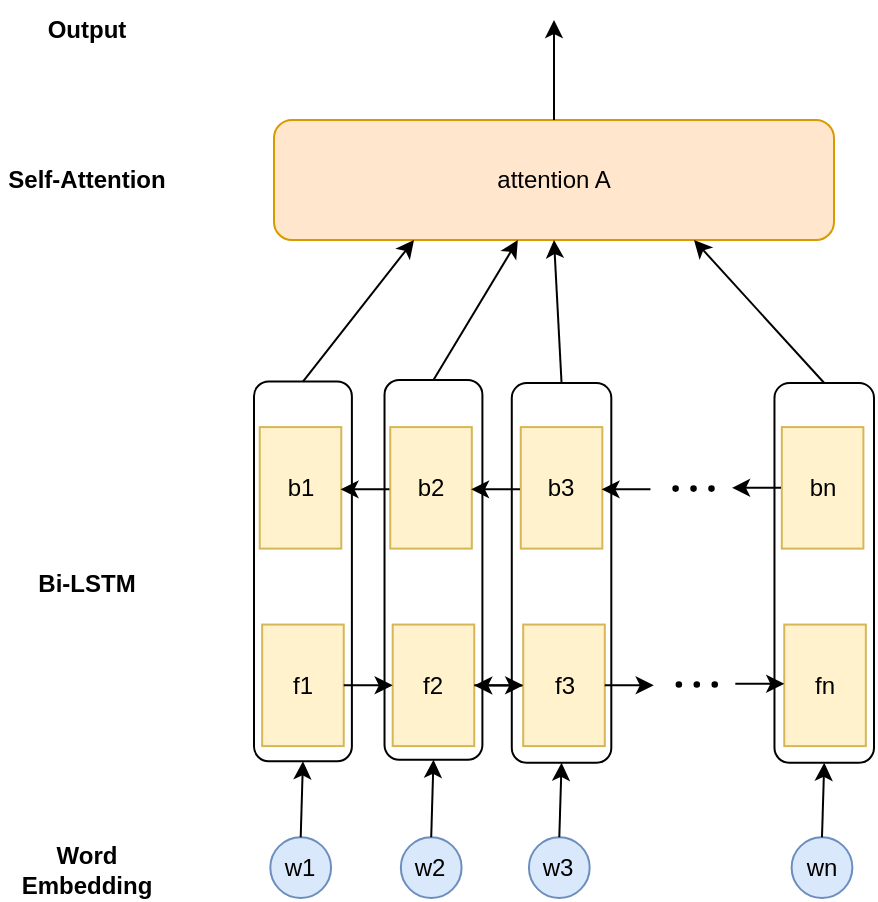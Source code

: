 <mxfile version="17.4.6" type="github">
  <diagram id="H1HA2Nj7DjGSjI18z90N" name="Page-1">
    <mxGraphModel dx="920" dy="436" grid="1" gridSize="10" guides="1" tooltips="1" connect="1" arrows="1" fold="1" page="1" pageScale="1" pageWidth="827" pageHeight="1169" math="0" shadow="0">
      <root>
        <mxCell id="0" />
        <mxCell id="1" parent="0" />
        <mxCell id="P13N5EHRVy5XeqDzWx6y-39" value="attention A" style="rounded=1;whiteSpace=wrap;html=1;fillColor=#ffe6cc;strokeColor=#d79b00;" parent="1" vertex="1">
          <mxGeometry x="200" y="120" width="280" height="60" as="geometry" />
        </mxCell>
        <mxCell id="P13N5EHRVy5XeqDzWx6y-41" value="" style="endArrow=classic;html=1;rounded=0;exitX=0;exitY=0.5;exitDx=0;exitDy=0;entryX=0.25;entryY=1;entryDx=0;entryDy=0;" parent="1" source="P13N5EHRVy5XeqDzWx6y-12" target="P13N5EHRVy5XeqDzWx6y-39" edge="1">
          <mxGeometry width="50" height="50" relative="1" as="geometry">
            <mxPoint x="300" y="330" as="sourcePoint" />
            <mxPoint x="350" y="280" as="targetPoint" />
          </mxGeometry>
        </mxCell>
        <mxCell id="P13N5EHRVy5XeqDzWx6y-42" value="" style="endArrow=classic;html=1;rounded=0;exitX=0;exitY=0.5;exitDx=0;exitDy=0;" parent="1" source="P13N5EHRVy5XeqDzWx6y-17" target="P13N5EHRVy5XeqDzWx6y-39" edge="1">
          <mxGeometry width="50" height="50" relative="1" as="geometry">
            <mxPoint x="224.474" y="260.76" as="sourcePoint" />
            <mxPoint x="280" y="190" as="targetPoint" />
          </mxGeometry>
        </mxCell>
        <mxCell id="P13N5EHRVy5XeqDzWx6y-43" value="" style="endArrow=classic;html=1;rounded=0;exitX=0;exitY=0.5;exitDx=0;exitDy=0;entryX=0.5;entryY=1;entryDx=0;entryDy=0;" parent="1" source="P13N5EHRVy5XeqDzWx6y-18" target="P13N5EHRVy5XeqDzWx6y-39" edge="1">
          <mxGeometry width="50" height="50" relative="1" as="geometry">
            <mxPoint x="234.474" y="270.76" as="sourcePoint" />
            <mxPoint x="290" y="200" as="targetPoint" />
          </mxGeometry>
        </mxCell>
        <mxCell id="P13N5EHRVy5XeqDzWx6y-44" value="" style="endArrow=classic;html=1;rounded=0;exitX=0;exitY=0.5;exitDx=0;exitDy=0;entryX=0.75;entryY=1;entryDx=0;entryDy=0;" parent="1" source="P13N5EHRVy5XeqDzWx6y-19" target="P13N5EHRVy5XeqDzWx6y-39" edge="1">
          <mxGeometry width="50" height="50" relative="1" as="geometry">
            <mxPoint x="353.776" y="261.519" as="sourcePoint" />
            <mxPoint x="350" y="190" as="targetPoint" />
          </mxGeometry>
        </mxCell>
        <mxCell id="P13N5EHRVy5XeqDzWx6y-19" value="" style="rounded=1;whiteSpace=wrap;html=1;fillColor=none;direction=south;" parent="1" vertex="1">
          <mxGeometry x="450.237" y="251.519" width="49.763" height="189.883" as="geometry" />
        </mxCell>
        <mxCell id="P13N5EHRVy5XeqDzWx6y-18" value="" style="rounded=1;whiteSpace=wrap;html=1;fillColor=none;direction=south;" parent="1" vertex="1">
          <mxGeometry x="318.895" y="251.519" width="49.763" height="189.883" as="geometry" />
        </mxCell>
        <mxCell id="P13N5EHRVy5XeqDzWx6y-17" value="" style="rounded=1;whiteSpace=wrap;html=1;fillColor=none;direction=south;" parent="1" vertex="1">
          <mxGeometry x="255.263" y="250" width="48.947" height="189.883" as="geometry" />
        </mxCell>
        <mxCell id="P13N5EHRVy5XeqDzWx6y-12" value="" style="rounded=1;whiteSpace=wrap;html=1;fillColor=none;direction=south;" parent="1" vertex="1">
          <mxGeometry x="190" y="250.76" width="48.947" height="189.883" as="geometry" />
        </mxCell>
        <mxCell id="P13N5EHRVy5XeqDzWx6y-1" value="f1" style="rounded=0;whiteSpace=wrap;html=1;fillColor=#fff2cc;strokeColor=#d6b656;" parent="1" vertex="1">
          <mxGeometry x="194.079" y="372.284" width="40.789" height="60.762" as="geometry" />
        </mxCell>
        <mxCell id="P13N5EHRVy5XeqDzWx6y-2" value="f2" style="rounded=0;whiteSpace=wrap;html=1;fillColor=#fff2cc;strokeColor=#d6b656;" parent="1" vertex="1">
          <mxGeometry x="259.342" y="372.284" width="40.789" height="60.762" as="geometry" />
        </mxCell>
        <mxCell id="P13N5EHRVy5XeqDzWx6y-40" value="" style="edgeStyle=orthogonalEdgeStyle;rounded=0;orthogonalLoop=1;jettySize=auto;html=1;" parent="1" source="P13N5EHRVy5XeqDzWx6y-3" target="P13N5EHRVy5XeqDzWx6y-2" edge="1">
          <mxGeometry relative="1" as="geometry" />
        </mxCell>
        <mxCell id="P13N5EHRVy5XeqDzWx6y-3" value="f3" style="rounded=0;whiteSpace=wrap;html=1;fillColor=#fff2cc;strokeColor=#d6b656;" parent="1" vertex="1">
          <mxGeometry x="324.605" y="372.284" width="40.789" height="60.762" as="geometry" />
        </mxCell>
        <mxCell id="P13N5EHRVy5XeqDzWx6y-4" value="fn" style="rounded=0;whiteSpace=wrap;html=1;fillColor=#fff2cc;strokeColor=#d6b656;" parent="1" vertex="1">
          <mxGeometry x="455.132" y="372.284" width="40.789" height="60.762" as="geometry" />
        </mxCell>
        <mxCell id="P13N5EHRVy5XeqDzWx6y-5" value="" style="ellipse;whiteSpace=wrap;html=1;aspect=fixed;fillColor=#000000;" parent="1" vertex="1">
          <mxGeometry x="401.289" y="401.147" width="2.279" height="2.279" as="geometry" />
        </mxCell>
        <mxCell id="P13N5EHRVy5XeqDzWx6y-6" value="" style="ellipse;whiteSpace=wrap;html=1;aspect=fixed;fillColor=#000000;" parent="1" vertex="1">
          <mxGeometry x="410.263" y="401.147" width="2.279" height="2.279" as="geometry" />
        </mxCell>
        <mxCell id="P13N5EHRVy5XeqDzWx6y-7" value="" style="ellipse;whiteSpace=wrap;html=1;aspect=fixed;fillColor=#000000;" parent="1" vertex="1">
          <mxGeometry x="419.237" y="401.147" width="2.279" height="2.279" as="geometry" />
        </mxCell>
        <mxCell id="P13N5EHRVy5XeqDzWx6y-8" value="" style="endArrow=classic;html=1;rounded=0;exitX=1;exitY=0.5;exitDx=0;exitDy=0;entryX=0;entryY=0.5;entryDx=0;entryDy=0;" parent="1" source="P13N5EHRVy5XeqDzWx6y-1" target="P13N5EHRVy5XeqDzWx6y-2" edge="1">
          <mxGeometry width="50" height="50" relative="1" as="geometry">
            <mxPoint x="365.395" y="341.903" as="sourcePoint" />
            <mxPoint x="406.184" y="303.927" as="targetPoint" />
          </mxGeometry>
        </mxCell>
        <mxCell id="P13N5EHRVy5XeqDzWx6y-9" value="" style="endArrow=classic;html=1;rounded=0;exitX=1;exitY=0.5;exitDx=0;exitDy=0;entryX=0;entryY=0.5;entryDx=0;entryDy=0;" parent="1" source="P13N5EHRVy5XeqDzWx6y-2" target="P13N5EHRVy5XeqDzWx6y-3" edge="1">
          <mxGeometry width="50" height="50" relative="1" as="geometry">
            <mxPoint x="243.026" y="410.261" as="sourcePoint" />
            <mxPoint x="267.5" y="410.261" as="targetPoint" />
          </mxGeometry>
        </mxCell>
        <mxCell id="P13N5EHRVy5XeqDzWx6y-10" value="" style="endArrow=classic;html=1;rounded=0;exitX=1;exitY=0.5;exitDx=0;exitDy=0;" parent="1" source="P13N5EHRVy5XeqDzWx6y-3" edge="1">
          <mxGeometry width="50" height="50" relative="1" as="geometry">
            <mxPoint x="308.289" y="410.261" as="sourcePoint" />
            <mxPoint x="389.868" y="402.666" as="targetPoint" />
          </mxGeometry>
        </mxCell>
        <mxCell id="P13N5EHRVy5XeqDzWx6y-11" value="" style="endArrow=classic;html=1;rounded=0;exitX=1;exitY=0.5;exitDx=0;exitDy=0;entryX=0;entryY=0.5;entryDx=0;entryDy=0;" parent="1" edge="1">
          <mxGeometry width="50" height="50" relative="1" as="geometry">
            <mxPoint x="430.658" y="401.906" as="sourcePoint" />
            <mxPoint x="455.132" y="401.906" as="targetPoint" />
          </mxGeometry>
        </mxCell>
        <mxCell id="P13N5EHRVy5XeqDzWx6y-13" value="w1" style="ellipse;whiteSpace=wrap;html=1;aspect=fixed;fillColor=#dae8fc;strokeColor=#6c8ebf;" parent="1" vertex="1">
          <mxGeometry x="198.158" y="478.619" width="30.381" height="30.381" as="geometry" />
        </mxCell>
        <mxCell id="P13N5EHRVy5XeqDzWx6y-14" value="w2" style="ellipse;whiteSpace=wrap;html=1;aspect=fixed;fillColor=#dae8fc;strokeColor=#6c8ebf;" parent="1" vertex="1">
          <mxGeometry x="263.421" y="478.619" width="30.381" height="30.381" as="geometry" />
        </mxCell>
        <mxCell id="P13N5EHRVy5XeqDzWx6y-15" value="w3" style="ellipse;whiteSpace=wrap;html=1;aspect=fixed;fillColor=#dae8fc;strokeColor=#6c8ebf;" parent="1" vertex="1">
          <mxGeometry x="327.461" y="478.619" width="30.381" height="30.381" as="geometry" />
        </mxCell>
        <mxCell id="P13N5EHRVy5XeqDzWx6y-16" value="wn" style="ellipse;whiteSpace=wrap;html=1;aspect=fixed;fillColor=#dae8fc;strokeColor=#6c8ebf;" parent="1" vertex="1">
          <mxGeometry x="458.803" y="478.619" width="30.381" height="30.381" as="geometry" />
        </mxCell>
        <mxCell id="P13N5EHRVy5XeqDzWx6y-20" value="b1" style="rounded=0;whiteSpace=wrap;html=1;fillColor=#fff2cc;strokeColor=#d6b656;" parent="1" vertex="1">
          <mxGeometry x="192.855" y="273.545" width="40.789" height="60.762" as="geometry" />
        </mxCell>
        <mxCell id="P13N5EHRVy5XeqDzWx6y-21" value="b2" style="rounded=0;whiteSpace=wrap;html=1;fillColor=#fff2cc;strokeColor=#d6b656;" parent="1" vertex="1">
          <mxGeometry x="258.118" y="273.545" width="40.789" height="60.762" as="geometry" />
        </mxCell>
        <mxCell id="P13N5EHRVy5XeqDzWx6y-22" value="b3" style="rounded=0;whiteSpace=wrap;html=1;fillColor=#fff2cc;strokeColor=#d6b656;" parent="1" vertex="1">
          <mxGeometry x="323.382" y="273.545" width="40.789" height="60.762" as="geometry" />
        </mxCell>
        <mxCell id="P13N5EHRVy5XeqDzWx6y-23" value="bn" style="rounded=0;whiteSpace=wrap;html=1;fillColor=#fff2cc;strokeColor=#d6b656;" parent="1" vertex="1">
          <mxGeometry x="453.908" y="273.545" width="40.789" height="60.762" as="geometry" />
        </mxCell>
        <mxCell id="P13N5EHRVy5XeqDzWx6y-24" value="" style="ellipse;whiteSpace=wrap;html=1;aspect=fixed;fillColor=#000000;" parent="1" vertex="1">
          <mxGeometry x="399.658" y="303.167" width="2.279" height="2.279" as="geometry" />
        </mxCell>
        <mxCell id="P13N5EHRVy5XeqDzWx6y-25" value="" style="ellipse;whiteSpace=wrap;html=1;aspect=fixed;fillColor=#000000;" parent="1" vertex="1">
          <mxGeometry x="408.632" y="303.167" width="2.279" height="2.279" as="geometry" />
        </mxCell>
        <mxCell id="P13N5EHRVy5XeqDzWx6y-26" value="" style="ellipse;whiteSpace=wrap;html=1;aspect=fixed;fillColor=#000000;" parent="1" vertex="1">
          <mxGeometry x="417.605" y="303.167" width="2.279" height="2.279" as="geometry" />
        </mxCell>
        <mxCell id="P13N5EHRVy5XeqDzWx6y-27" value="" style="endArrow=classic;html=1;rounded=0;exitX=1;exitY=0.5;exitDx=0;exitDy=0;entryX=0;entryY=0.5;entryDx=0;entryDy=0;" parent="1" edge="1">
          <mxGeometry width="50" height="50" relative="1" as="geometry">
            <mxPoint x="257.711" y="304.686" as="sourcePoint" />
            <mxPoint x="233.237" y="304.686" as="targetPoint" />
          </mxGeometry>
        </mxCell>
        <mxCell id="P13N5EHRVy5XeqDzWx6y-28" value="" style="endArrow=classic;html=1;rounded=0;exitX=1;exitY=0.5;exitDx=0;exitDy=0;entryX=0;entryY=0.5;entryDx=0;entryDy=0;" parent="1" edge="1">
          <mxGeometry width="50" height="50" relative="1" as="geometry">
            <mxPoint x="322.974" y="304.686" as="sourcePoint" />
            <mxPoint x="298.5" y="304.686" as="targetPoint" />
          </mxGeometry>
        </mxCell>
        <mxCell id="P13N5EHRVy5XeqDzWx6y-29" value="" style="endArrow=classic;html=1;rounded=0;exitX=1;exitY=0.5;exitDx=0;exitDy=0;" parent="1" edge="1">
          <mxGeometry width="50" height="50" relative="1" as="geometry">
            <mxPoint x="388.237" y="304.686" as="sourcePoint" />
            <mxPoint x="363.763" y="304.686" as="targetPoint" />
          </mxGeometry>
        </mxCell>
        <mxCell id="P13N5EHRVy5XeqDzWx6y-30" value="" style="endArrow=classic;html=1;rounded=0;exitX=1;exitY=0.5;exitDx=0;exitDy=0;entryX=0;entryY=0.5;entryDx=0;entryDy=0;" parent="1" edge="1">
          <mxGeometry width="50" height="50" relative="1" as="geometry">
            <mxPoint x="453.5" y="303.927" as="sourcePoint" />
            <mxPoint x="429.026" y="303.927" as="targetPoint" />
          </mxGeometry>
        </mxCell>
        <mxCell id="P13N5EHRVy5XeqDzWx6y-32" value="" style="endArrow=classic;html=1;rounded=0;exitX=0.5;exitY=0;exitDx=0;exitDy=0;entryX=1;entryY=0.5;entryDx=0;entryDy=0;" parent="1" source="P13N5EHRVy5XeqDzWx6y-13" target="P13N5EHRVy5XeqDzWx6y-12" edge="1">
          <mxGeometry width="50" height="50" relative="1" as="geometry">
            <mxPoint x="222.632" y="473.302" as="sourcePoint" />
            <mxPoint x="263.421" y="435.326" as="targetPoint" />
          </mxGeometry>
        </mxCell>
        <mxCell id="P13N5EHRVy5XeqDzWx6y-34" value="" style="endArrow=classic;html=1;rounded=0;exitX=0.5;exitY=0;exitDx=0;exitDy=0;entryX=1;entryY=0.5;entryDx=0;entryDy=0;" parent="1" source="P13N5EHRVy5XeqDzWx6y-14" target="P13N5EHRVy5XeqDzWx6y-17" edge="1">
          <mxGeometry width="50" height="50" relative="1" as="geometry">
            <mxPoint x="274.842" y="479.378" as="sourcePoint" />
            <mxPoint x="283.816" y="440.642" as="targetPoint" />
          </mxGeometry>
        </mxCell>
        <mxCell id="P13N5EHRVy5XeqDzWx6y-35" value="" style="endArrow=classic;html=1;rounded=0;exitX=0.5;exitY=0;exitDx=0;exitDy=0;entryX=1;entryY=0.5;entryDx=0;entryDy=0;" parent="1" source="P13N5EHRVy5XeqDzWx6y-15" target="P13N5EHRVy5XeqDzWx6y-18" edge="1">
          <mxGeometry width="50" height="50" relative="1" as="geometry">
            <mxPoint x="408.632" y="482.416" as="sourcePoint" />
            <mxPoint x="408.632" y="443.68" as="targetPoint" />
          </mxGeometry>
        </mxCell>
        <mxCell id="P13N5EHRVy5XeqDzWx6y-36" value="" style="endArrow=classic;html=1;rounded=0;exitX=0.5;exitY=0;exitDx=0;exitDy=0;entryX=1;entryY=0.5;entryDx=0;entryDy=0;" parent="1" source="P13N5EHRVy5XeqDzWx6y-16" target="P13N5EHRVy5XeqDzWx6y-19" edge="1">
          <mxGeometry width="50" height="50" relative="1" as="geometry">
            <mxPoint x="459.618" y="478.619" as="sourcePoint" />
            <mxPoint x="459.618" y="441.402" as="targetPoint" />
          </mxGeometry>
        </mxCell>
        <mxCell id="P13N5EHRVy5XeqDzWx6y-45" value="" style="endArrow=classic;html=1;rounded=0;exitX=0.5;exitY=0;exitDx=0;exitDy=0;" parent="1" source="P13N5EHRVy5XeqDzWx6y-39" edge="1">
          <mxGeometry width="50" height="50" relative="1" as="geometry">
            <mxPoint x="300" y="250" as="sourcePoint" />
            <mxPoint x="340" y="70" as="targetPoint" />
          </mxGeometry>
        </mxCell>
        <mxCell id="P13N5EHRVy5XeqDzWx6y-46" value="&lt;b&gt;Word Embedding&lt;/b&gt;" style="text;html=1;strokeColor=none;fillColor=none;align=center;verticalAlign=middle;whiteSpace=wrap;rounded=0;" parent="1" vertex="1">
          <mxGeometry x="63" y="480" width="87" height="30" as="geometry" />
        </mxCell>
        <mxCell id="P13N5EHRVy5XeqDzWx6y-47" value="&lt;b&gt;Bi-LSTM&lt;/b&gt;" style="text;html=1;strokeColor=none;fillColor=none;align=center;verticalAlign=middle;whiteSpace=wrap;rounded=0;" parent="1" vertex="1">
          <mxGeometry x="63" y="337" width="87" height="30" as="geometry" />
        </mxCell>
        <mxCell id="P13N5EHRVy5XeqDzWx6y-48" value="&lt;b&gt;Self-Attention&lt;/b&gt;" style="text;html=1;strokeColor=none;fillColor=none;align=center;verticalAlign=middle;whiteSpace=wrap;rounded=0;" parent="1" vertex="1">
          <mxGeometry x="63" y="135" width="87" height="30" as="geometry" />
        </mxCell>
        <mxCell id="P13N5EHRVy5XeqDzWx6y-49" value="&lt;b&gt;Output&lt;/b&gt;" style="text;html=1;strokeColor=none;fillColor=none;align=center;verticalAlign=middle;whiteSpace=wrap;rounded=0;" parent="1" vertex="1">
          <mxGeometry x="63" y="60" width="87" height="30" as="geometry" />
        </mxCell>
      </root>
    </mxGraphModel>
  </diagram>
</mxfile>
